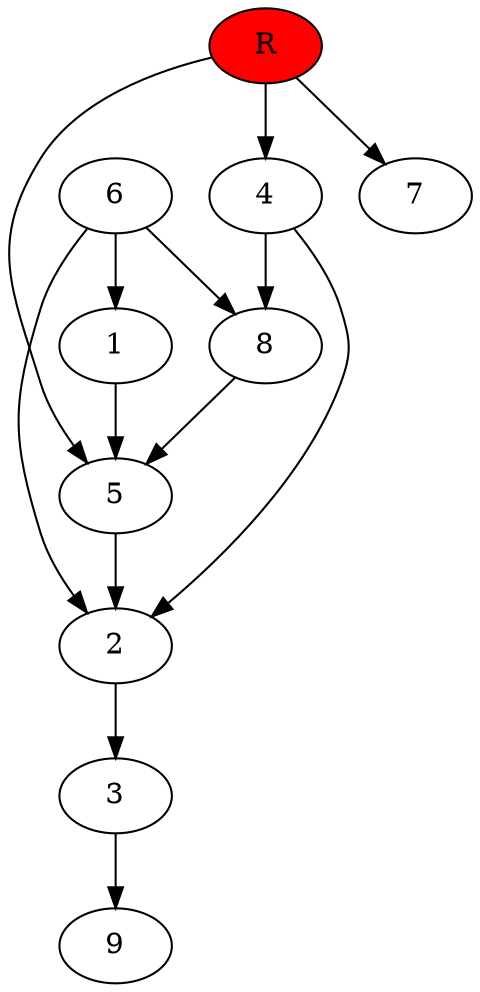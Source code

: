 digraph prb39924 {
	1
	2
	3
	4
	5
	6
	7
	8
	R [fillcolor="#ff0000" style=filled]
	1 -> 5
	2 -> 3
	3 -> 9
	4 -> 2
	4 -> 8
	5 -> 2
	6 -> 1
	6 -> 2
	6 -> 8
	8 -> 5
	R -> 4
	R -> 5
	R -> 7
}
